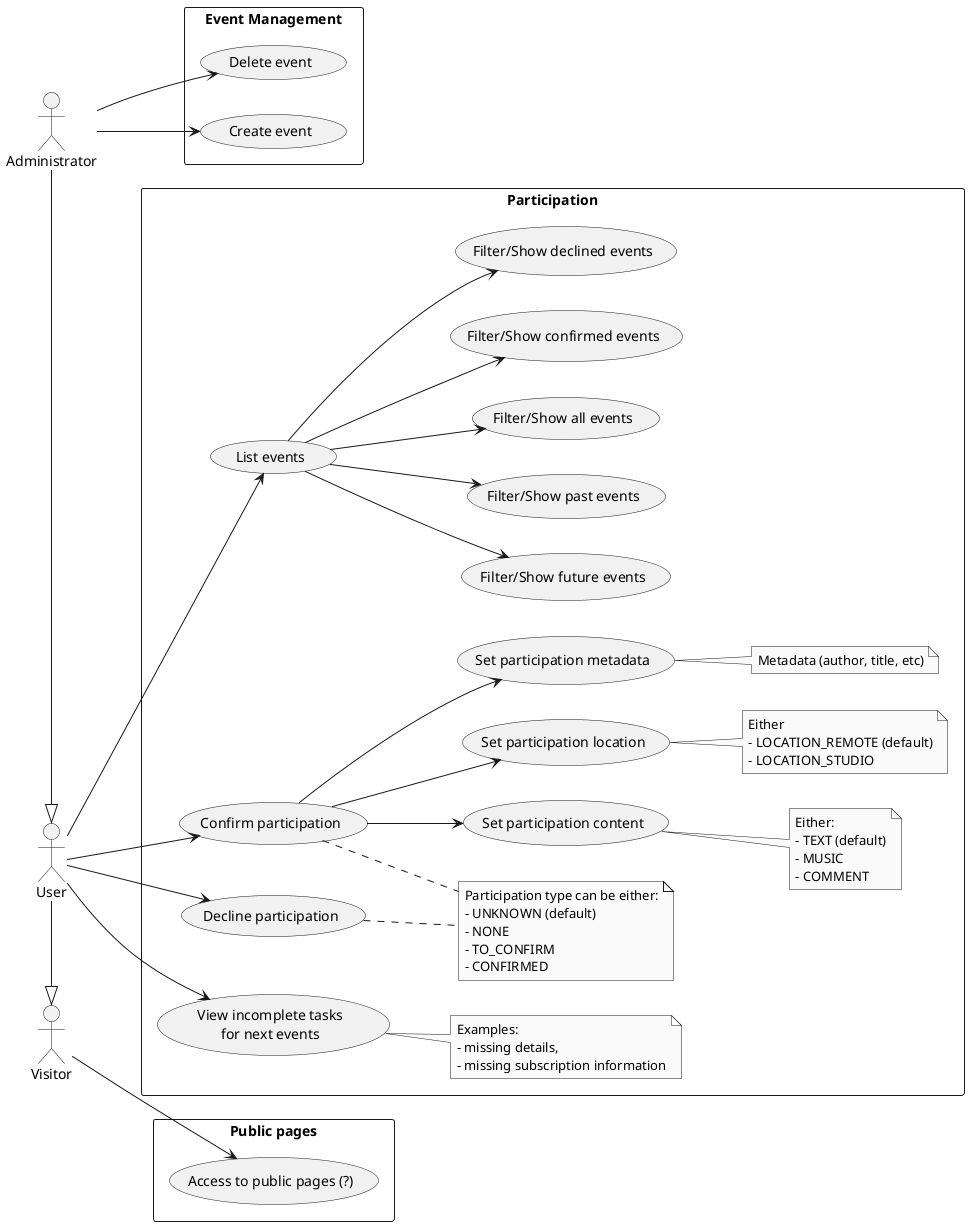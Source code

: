 
@startuml
''
'Setup skin'
''
skinparam shadowing false
skinparam monochrome true
'skinparam linetype ortho

''
' Define direction'
''
'top to bottom direction'
left to right direction

''
' Define actors'
''
actor User
actor Administrator as Admin
actor Visitor

''
' Define related actors'
''
:Admin: -|> :User:
:User: -|> :Visitor:

''
' Define use-cases'
''

rectangle "Event Management" {
  usecase "Delete event" as event_delete
  usecase "Create event" as event_create
}

rectangle "Participation" {
  usecase "List events" as event_list

  usecase "Filter/Show future events" as event_list_future
  usecase "Filter/Show past events" as event_list_past
  usecase "Filter/Show all events" as event_list_all
  usecase "Filter/Show confirmed events" as event_list_confirmed
  usecase "Filter/Show declined events" as event_list_declined

  usecase "Confirm participation" as event_participation_confirm
  usecase "Decline participation" as event_participation_decline
  note as event_participation_type_note
    Participation type can be either:
    - UNKNOWN (default)
    - NONE
    - TO_CONFIRM
    - CONFIRMED
  end note
  (event_participation_confirm) .. event_participation_type_note
  (event_participation_decline) .. event_participation_type_note

  usecase "Set participation content" as event_participation_content_set
  note right of (event_participation_content_set)
    Either:
    - TEXT (default)
    - MUSIC
    - COMMENT
  end note
    
  usecase "Set participation location" as event_participation_location_set
  note right of (event_participation_location_set)
    Either
    - LOCATION_REMOTE (default)
    - LOCATION_STUDIO
  end note

  usecase "Set participation metadata" as event_participation_metadata_set
  note right of (event_participation_metadata_set)
    Metadata (author, title, etc)
  end note

  usecase "View incomplete tasks\nfor next events" as task_list_incomplete
  note right of (task_list_incomplete)
    Examples: 
    - missing details, 
    - missing subscription information
  end note
}

rectangle "Public pages" {
    usecase "Access to public pages (?)" as static_read
}


''
' Link actors with use-cases and related use-cases'
''

:Visitor: --> (static_read)

:User: --> (event_list)
(event_list) --> (event_list_future)
(event_list) --> (event_list_past)
(event_list) --> (event_list_all)
(event_list) --> (event_list_confirmed)
(event_list) --> (event_list_declined)

:User: --> (event_participation_confirm)
(event_participation_confirm) --> (event_participation_location_set)
(event_participation_confirm) --> (event_participation_content_set)
(event_participation_confirm) --> (event_participation_metadata_set)
:User: --> (event_participation_decline)

:User: --> (task_list_incomplete)


:Admin: --> (event_create)
:Admin: --> (event_delete)


@enduml
